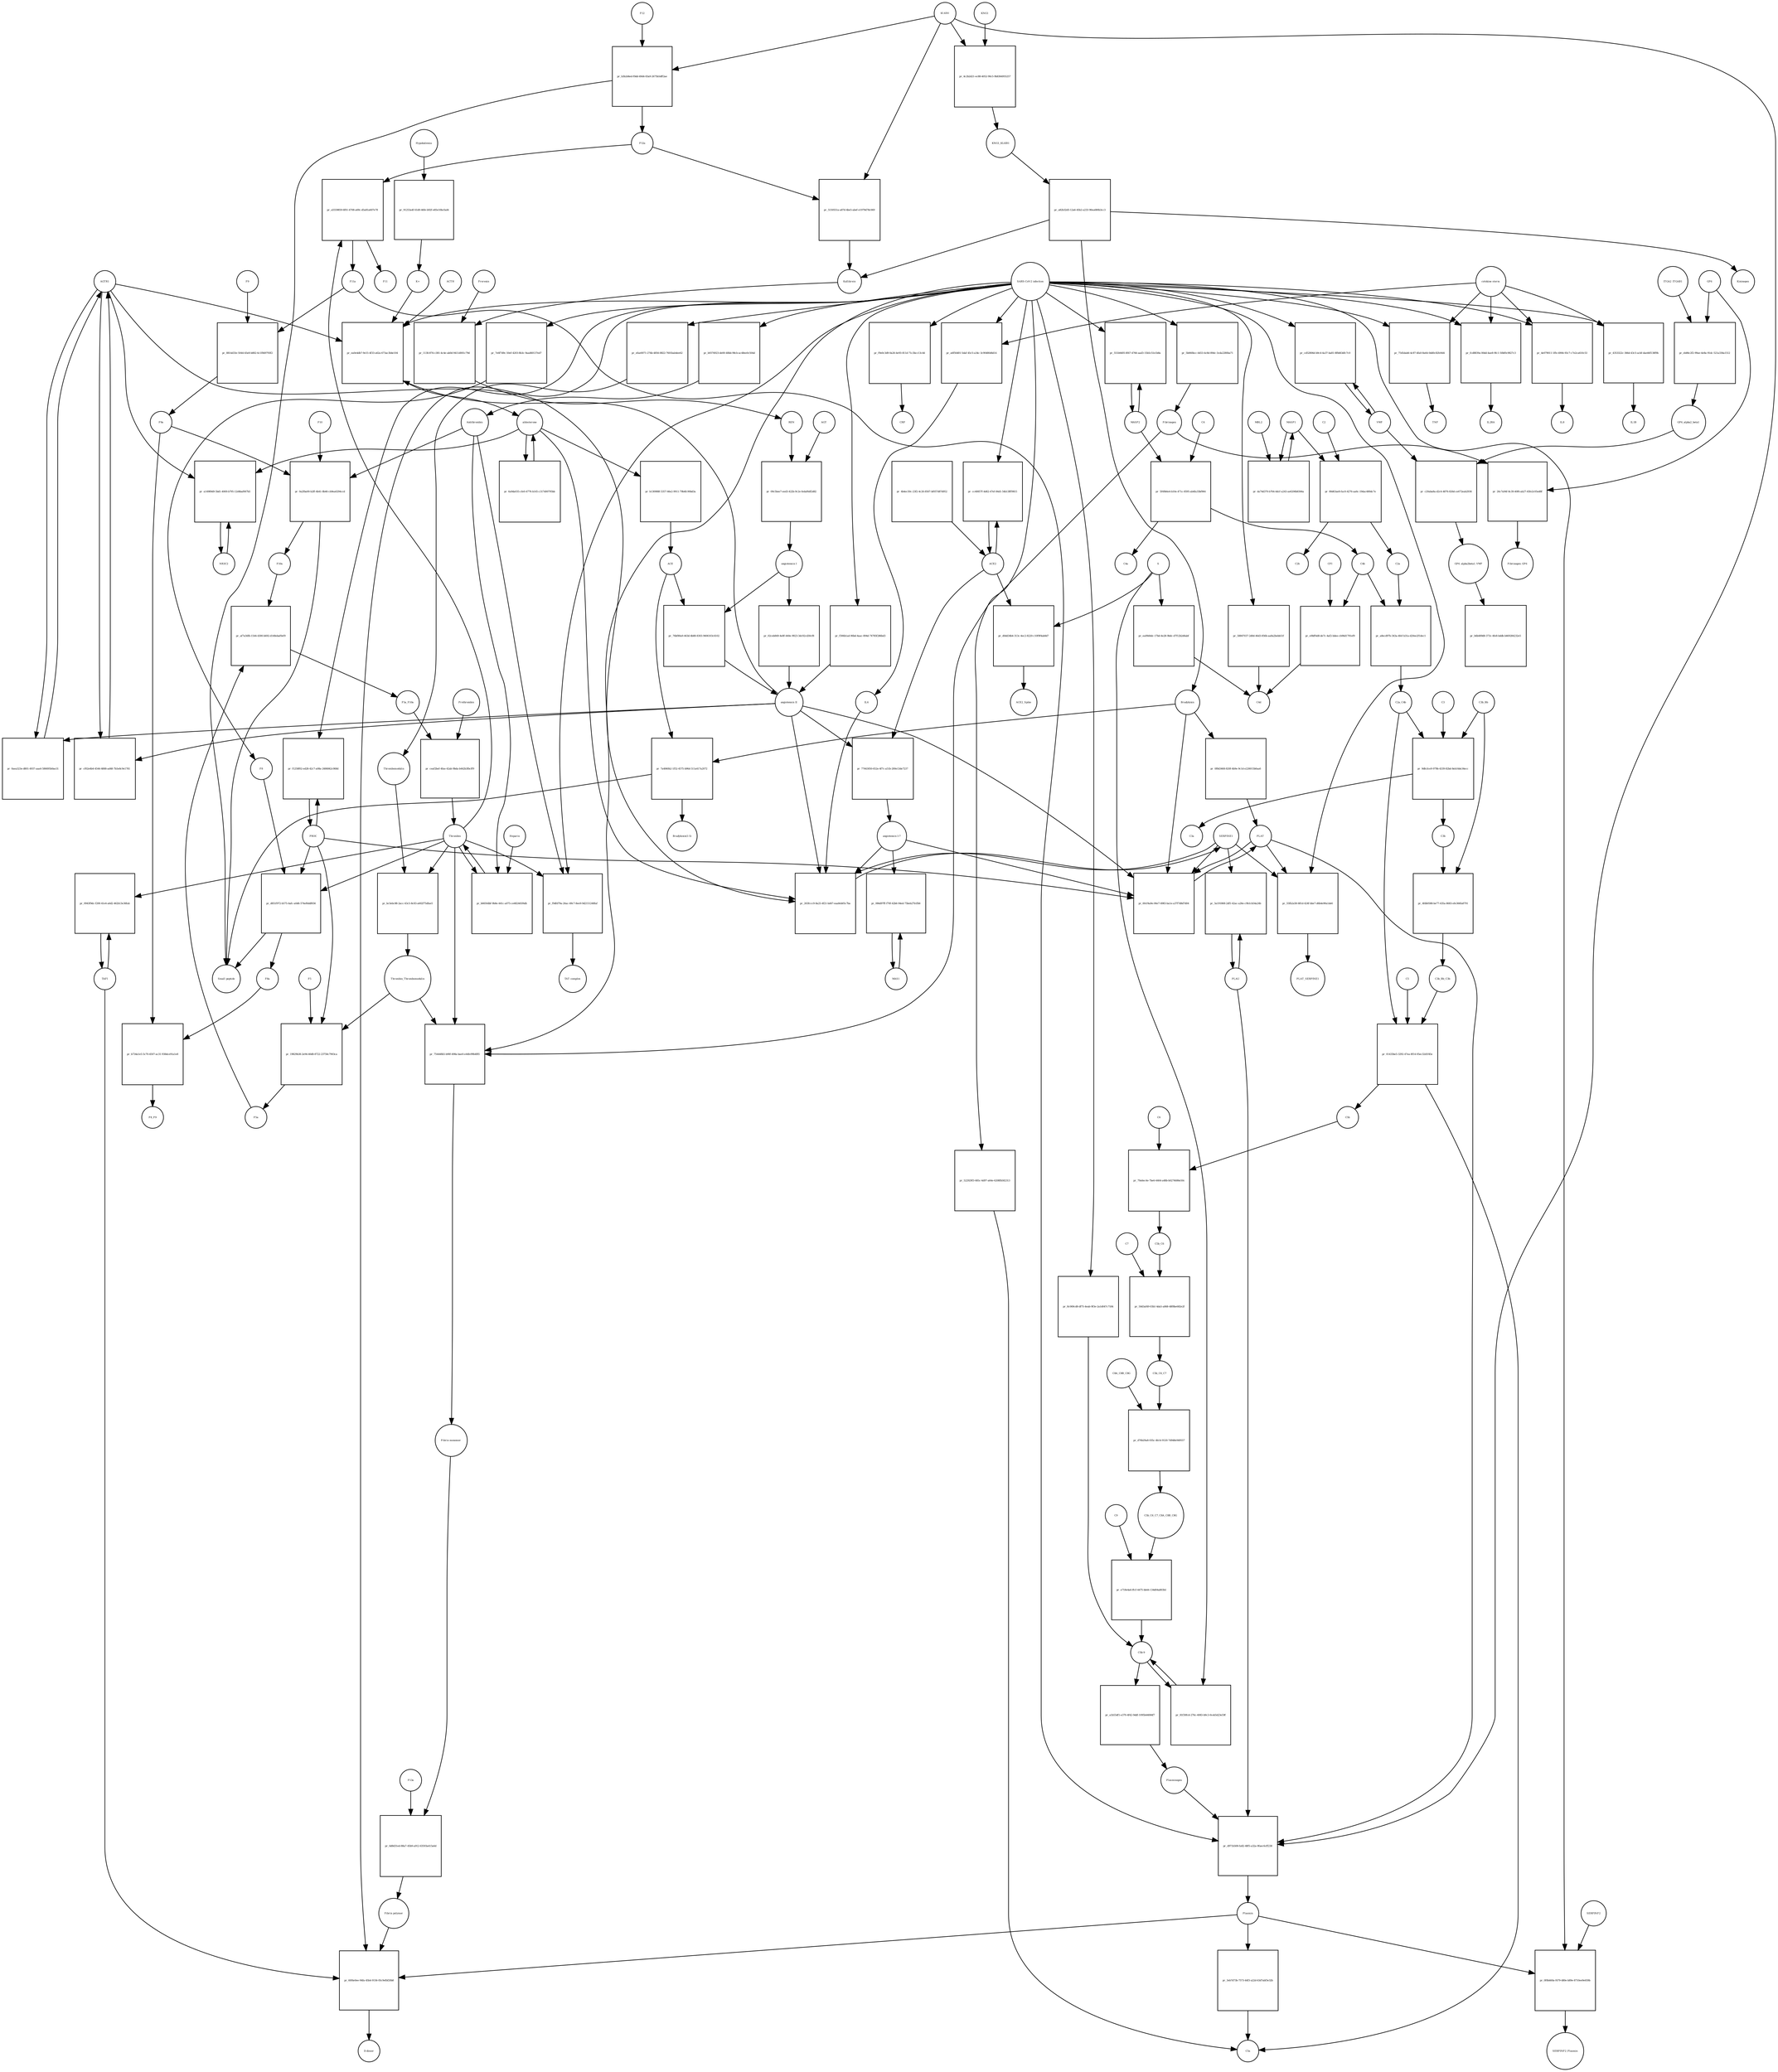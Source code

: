strict digraph  {
F8 [annotation="urn_miriam_hgnc_3546|urn_miriam_taxonomy_9606", bipartite=0, cls=macromolecule, fontsize=4, label=F8, shape=circle];
"pr_d851f972-b575-4afc-a0d6-574ef6ddf656" [annotation="", bipartite=1, cls=process, fontsize=4, label="pr_d851f972-b575-4afc-a0d6-574ef6ddf656", shape=square];
"Small peptide" [annotation=urn_miriam_mesh_D010446, bipartite=0, cls=macromolecule, fontsize=4, label="Small peptide", shape=circle];
F8a [annotation="urn_miriam_hgnc.symbol_F8|urn_miriam_mesh_D015944|urn_miriam_taxonomy_9606", bipartite=0, cls=macromolecule, fontsize=4, label=F8a, shape=circle];
Thrombin [annotation="urn_miriam_hgnc_3535|urn_miriam_taxonomy_9606", bipartite=0, cls=macromolecule, fontsize=4, label=Thrombin, shape=circle];
PROC [annotation="urn_miriam_hgnc_9451|urn_miriam_taxonomy_9606", bipartite=0, cls=macromolecule, fontsize=4, label=PROC, shape=circle];
AGTR1 [annotation=urn_miriam_hgnc_336, bipartite=0, cls=macromolecule, fontsize=4, label=AGTR1, shape=circle];
"pr_0aea323e-d801-4937-aaa4-586695b0ae31" [annotation="", bipartite=1, cls=process, fontsize=4, label="pr_0aea323e-d801-4937-aaa4-586695b0ae31", shape=square];
"angiotensin II" [annotation="urn_miriam_obo.chebi_CHEBI%3A2718|urn_miriam_taxonomy_9606", bipartite=0, cls="simple chemical", fontsize=4, label="angiotensin II", shape=circle];
NR3C2 [annotation="", bipartite=0, cls=macromolecule, fontsize=4, label=NR3C2, shape=circle];
"pr_a14989d9-5bd1-4069-b795-12d4baf067b5" [annotation="", bipartite=1, cls=process, fontsize=4, label="pr_a14989d9-5bd1-4069-b795-12d4baf067b5", shape=square];
aldosterone [annotation="urn_miriam_obo.chebi_CHEBI%3A27584", bipartite=0, cls="simple chemical", fontsize=4, label=aldosterone, shape=circle];
"pr_6a9da035-cfe0-4776-b145-c317d00795bb" [annotation="", bipartite=1, cls=process, fontsize=4, label="pr_6a9da035-cfe0-4776-b145-c317d00795bb", shape=square];
SERPINE1 [annotation="", bipartite=0, cls=macromolecule, fontsize=4, label=SERPINE1, shape=circle];
"pr_263fccc9-8a25-4f21-bd47-eaa8eb05c7ba" [annotation="", bipartite=1, cls=process, fontsize=4, label="pr_263fccc9-8a25-4f21-bd47-eaa8eb05c7ba", shape=square];
"angiotensin I-7" [annotation="urn_miriam_obo.chebi_CHEBI%3A55438|urn_miriam_taxonomy_9606", bipartite=0, cls="simple chemical", fontsize=4, label="angiotensin I-7", shape=circle];
IL6 [annotation="urn_miriam_hgnc_6018|urn_miriam_taxonomy_9606", bipartite=0, cls=macromolecule, fontsize=4, label=IL6, shape=circle];
"pr_ea0e4db7-9e15-4f33-a62a-673ac3b4e104" [annotation="", bipartite=1, cls=process, fontsize=4, label="pr_ea0e4db7-9e15-4f33-a62a-673ac3b4e104", shape=square];
"SARS-CoV-2 infection" [annotation="urn_miriam_taxonomy_2697049|urn_miriam_mesh_D012327", bipartite=0, cls=phenotype, fontsize=4, label="SARS-CoV-2 infection", shape=circle];
"K+" [annotation="urn_miriam_obo.chebi_CHEBI%3A29103", bipartite=0, cls="simple chemical", fontsize=4, label="K+", shape=circle];
ACTH [annotation=urn_miriam_hgnc_9201, bipartite=0, cls="simple chemical", fontsize=4, label=ACTH, shape=circle];
"pr_f306b1ad-96bd-4aac-894d-74785f286bd3" [annotation="", bipartite=1, cls=process, fontsize=4, label="pr_f306b1ad-96bd-4aac-894d-74785f286bd3", shape=square];
Bradykinin [annotation="urn_miriam_obo.chebi_CHEBI%3A3165|urn_miriam_taxonomy_9606", bipartite=0, cls=macromolecule, fontsize=4, label=Bradykinin, shape=circle];
"pr_7a4840b2-1f52-4575-b96d-511a417a2072" [annotation="", bipartite=1, cls=process, fontsize=4, label="pr_7a4840b2-1f52-4575-b96d-511a417a2072", shape=square];
"Bradykinin(1-5)" [annotation="urn_miriam_mesh_C079000|urn_miriam_taxonomy_9606", bipartite=0, cls=macromolecule, fontsize=4, label="Bradykinin(1-5)", shape=circle];
ACE [annotation="urn_miriam_hgnc_2707|urn_miriam_taxonomy_9606", bipartite=0, cls=macromolecule, fontsize=4, label=ACE, shape=circle];
"pr_0f8d3468-820f-4b9e-9c1d-e226015b0aa6" [annotation="", bipartite=1, cls=process, fontsize=4, label="pr_0f8d3468-820f-4b9e-9c1d-e226015b0aa6", shape=square];
PLAT [annotation="urn_miriam_hgnc_9051|urn_miriam_taxonomy_9606", bipartite=0, cls=macromolecule, fontsize=4, label=PLAT, shape=circle];
"pr_cf02e4b4-4544-4888-ad48-7b5e8c9e1781" [annotation="", bipartite=1, cls=process, fontsize=4, label="pr_cf02e4b4-4544-4888-ad48-7b5e8c9e1781", shape=square];
MAS1 [annotation="", bipartite=0, cls=macromolecule, fontsize=4, label=MAS1, shape=circle];
"pr_084d97ff-f70f-42b6-94ed-75beb27b1fb6" [annotation="", bipartite=1, cls=process, fontsize=4, label="pr_084d97ff-f70f-42b6-94ed-75beb27b1fb6", shape=square];
Fibrinogen [annotation="urn_miriam_pubmed_19296670|urn_miriam_obo.go_GO%3A0005577|urn_miriam_hgnc_3661|urn_miriam_hgnc_3662|urn_miriam_hgnc_3694|urn_miriam_taxonomy_9606", bipartite=0, cls=complex, fontsize=4, label=Fibrinogen, shape=circle];
"pr_26c7a94f-8c39-40f6-ab27-45fe2c05ed8f" [annotation="", bipartite=1, cls=process, fontsize=4, label="pr_26c7a94f-8c39-40f6-ab27-45fe2c05ed8f", shape=square];
GP6 [annotation="urn_miriam_hgnc_HGNC%3A14388|urn_miriam_taxonomy_9606", bipartite=0, cls=macromolecule, fontsize=4, label=GP6, shape=circle];
Fibrinogen_GP6 [annotation="urn_miriam_pubmed_19296670|urn_miriam_obo.go_GO%3A0005577|urn_miriam_hgnc_HGNC%3A14388|urn_miriam_taxonomy_9606", bipartite=0, cls=complex, fontsize=4, label=Fibrinogen_GP6, shape=circle];
GP6_alpha2_beta1 [annotation="urn_miriam_pubmed_25051961|urn_miriam_taxonomy_10090|urn_miriam_hgnc_14338|urn_miriam_hgnc_6137|urn_miriam_hgnc_6153", bipartite=0, cls=complex, fontsize=4, label=GP6_alpha2_beta1, shape=circle];
"pr_c20aba8a-d2c4-4876-826d-ce672eab2936" [annotation="", bipartite=1, cls=process, fontsize=4, label="pr_c20aba8a-d2c4-4876-826d-ce672eab2936", shape=square];
VWF [annotation="urn_miriam_hgnc_12726|urn_miriam_taxonomy_9606", bipartite=0, cls=macromolecule, fontsize=4, label=VWF, shape=circle];
GP6_alpha2beta1_VWF [annotation="urn_miriam_pubmed_25051961|urn_miriam_taxonomy_10090|urn_miriam_hgnc_14338|urn_miriam_hgnc_6137|urn_miriam_hgnc_6153|urn_miriam_hgnc_12726", bipartite=0, cls=complex, fontsize=4, label=GP6_alpha2beta1_VWF, shape=circle];
"pr_eb86c2f2-99ae-4e8a-91dc-521a336a1512" [annotation="", bipartite=1, cls=process, fontsize=4, label="pr_eb86c2f2-99ae-4e8a-91dc-521a336a1512", shape=square];
ITGA2_ITGAB1 [annotation="urn_miriam_intact_EBI-16428357|urn_miriam_hgnc_6137|urn_miriam_hgnc_6153|urn_miriam_taxonomy_9606", bipartite=0, cls=complex, fontsize=4, label=ITGA2_ITGAB1, shape=circle];
"pr_b6b489d8-373c-4fe8-bddb-b469284232e5" [annotation="", bipartite=1, cls="omitted process", fontsize=4, label="pr_b6b489d8-373c-4fe8-bddb-b469284232e5", shape=square];
"Fibrin polymer" [annotation="urn_miriam_mesh_C465961|urn_miriam_taxonomy_9606", bipartite=0, cls=macromolecule, fontsize=4, label="Fibrin polymer", shape=circle];
"pr_60f4e0ee-94fa-45b4-9156-05c9efbf20b8" [annotation="", bipartite=1, cls=process, fontsize=4, label="pr_60f4e0ee-94fa-45b4-9156-05c9efbf20b8", shape=square];
"D-dimer" [annotation="urn_miriam_pubmed_19008457|urn_miriam_mesh_C036309|urn_miriam_taxonomy_9606", bipartite=0, cls=macromolecule, fontsize=4, label="D-dimer", shape=circle];
Plasmin [annotation="urn_miriam_hgnc.symbol_PLG|urn_miriam_mesh_D005341|urn_miriam_brenda_3.4.21.7|urn_miriam_taxonomy_9606", bipartite=0, cls=macromolecule, fontsize=4, label=Plasmin, shape=circle];
TAFI [annotation="urn_miriam_hgnc_1546|urn_miriam_taxonomy_9606", bipartite=0, cls=macromolecule, fontsize=4, label=TAFI, shape=circle];
"Fibrin monomer" [annotation="urn_miriam_mesh_C011468|urn_miriam_taxonomy_9606", bipartite=0, cls=macromolecule, fontsize=4, label="Fibrin monomer", shape=circle];
"pr_6d8d31ed-88a7-45b9-a912-63593a415a6d" [annotation="", bipartite=1, cls=process, fontsize=4, label="pr_6d8d31ed-88a7-45b9-a912-63593a415a6d", shape=square];
F13a [annotation="urn_miriam_hgnc.symbol_F13|urn_miriam_mesh_D026122|urn_miriam_brenda_2.3.2.13|urn_miriam_taxonomy_9606", bipartite=0, cls=macromolecule, fontsize=4, label=F13a, shape=circle];
"pr_7545dab6-4c87-4fa0-8a64-0dd0c82fe9d4" [annotation="", bipartite=1, cls=process, fontsize=4, label="pr_7545dab6-4c87-4fa0-8a64-0dd0c82fe9d4", shape=square];
TNF [annotation="urn_miriam_hgnc_11892|urn_miriam_taxonomy_9606", bipartite=0, cls=macromolecule, fontsize=4, label=TNF, shape=circle];
"cytokine storm" [annotation="urn_miriam_pubmed_2504360|urn_miriam_taxonomy_9606", bipartite=0, cls=phenotype, fontsize=4, label="cytokine storm", shape=circle];
"pr_3eb7d73b-7573-44f3-a22d-63d7abf3e32b" [annotation="", bipartite=1, cls=process, fontsize=4, label="pr_3eb7d73b-7573-44f3-a22d-63d7abf3e32b", shape=square];
C5a [annotation="urn_miriam_hgnc.symbol_C5|urn_miriam_mesh_D015936|urn_miriam_taxonomy_9606", bipartite=0, cls=macromolecule, fontsize=4, label=C5a, shape=circle];
"pr_a1b55df1-e370-4f42-9ddf-1095b44084f7" [annotation="", bipartite=1, cls=process, fontsize=4, label="pr_a1b55df1-e370-4f42-9ddf-1095b44084f7", shape=square];
Plasminogen [annotation="urn_miriam_hgnc_9071|urn_miriam_taxonomy_9606", bipartite=0, cls=macromolecule, fontsize=4, label=Plasminogen, shape=circle];
"C5b-9" [annotation="urn_miriam_obo.go_GO%3A0005579|urn_miriam_mesh_D015938|urn_miriam_mesh_D050776|urn_miriam_hgnc_1339|urn_miriam_hgnc_1346|urn_miriam_hgnc_1352|urn_miriam_hgnc_1353|urn_miriam_hgnc_1354|urn_miriam_hgnc_1358|urn_miriam_taxonomy_9606", bipartite=0, cls=complex, fontsize=4, label="C5b-9", shape=circle];
C2 [annotation="urn_miriam_hgnc_1248|urn_miriam_taxonomy_9606", bipartite=0, cls=macromolecule, fontsize=4, label=C2, shape=circle];
"pr_80d63ae8-fac0-4276-aa6c-19dac480dc7e" [annotation="", bipartite=1, cls=process, fontsize=4, label="pr_80d63ae8-fac0-4276-aa6c-19dac480dc7e", shape=square];
C2a [annotation="urn_miriam_hgnc.symbol_C2|urn_miriam_mesh_D050678|urn_miriam_taxonomy_9606", bipartite=0, cls=macromolecule, fontsize=4, label=C2a, shape=circle];
C2b [annotation="urn_miriam_hgnc.symbol_C2|urn_miriam_mesh_D050679|urn_miriam_taxonomy_9606", bipartite=0, cls=macromolecule, fontsize=4, label=C2b, shape=circle];
MASP1 [annotation="urn_miriam_hgnc_6901|urn_miriam_taxonomy_9606", bipartite=0, cls=macromolecule, fontsize=4, label=MASP1, shape=circle];
"pr_fcd8839a-00dd-4ae8-9fc1-50bf0c9827c3" [annotation="", bipartite=1, cls=process, fontsize=4, label="pr_fcd8839a-00dd-4ae8-9fc1-50bf0c9827c3", shape=square];
IL2RA [annotation="urn_miriam_hgnc_6008|urn_miriam_taxonomy_9606", bipartite=0, cls=macromolecule, fontsize=4, label=IL2RA, shape=circle];
"pr_4e079011-1ffe-4904-93c7-c7e2ca610c53" [annotation="", bipartite=1, cls=process, fontsize=4, label="pr_4e079011-1ffe-4904-93c7-c7e2ca610c53", shape=square];
IL8 [annotation="urn_miriam_hgnc_6025|urn_miriam_taxonomy_9606", bipartite=0, cls=macromolecule, fontsize=4, label=IL8, shape=circle];
"pr_522929f3-685c-4d97-a64e-6208fb582313" [annotation="", bipartite=1, cls=process, fontsize=4, label="pr_522929f3-685c-4d97-a64e-6208fb582313", shape=square];
"pr_a6f50d01-5daf-45c5-a34c-3c90480d6d14" [annotation="", bipartite=1, cls=process, fontsize=4, label="pr_a6f50d01-5daf-45c5-a34c-3c90480d6d14", shape=square];
"pr_4353322c-366d-43c5-acbf-dae46f138f9b" [annotation="", bipartite=1, cls=process, fontsize=4, label="pr_4353322c-366d-43c5-acbf-dae46f138f9b", shape=square];
IL1B [annotation="urn_miriam_hgnc_5992|urn_miriam_taxonomy_9606", bipartite=0, cls=macromolecule, fontsize=4, label=IL1B, shape=circle];
Prorenin [annotation="urn_miriam_hgnc_9958|urn_miriam_taxonomy_9606", bipartite=0, cls=macromolecule, fontsize=4, label=Prorenin, shape=circle];
"pr_113fc874-c381-4c4e-ab0d-9411d001c79d" [annotation="", bipartite=1, cls=process, fontsize=4, label="pr_113fc874-c381-4c4e-ab0d-9411d001c79d", shape=square];
REN [annotation="urn_miriam_hgnc.symbol_REN|urn_miriam_taxonomy_9606", bipartite=0, cls=macromolecule, fontsize=4, label=REN, shape=circle];
Kallikrein [annotation="urn_miriam_hgnc.symbol_KLKB1|urn_miriam_mesh_D020842|urn_miriam_brenda_3.4.21.34|urn_miriam_taxonomy_9606", bipartite=0, cls=macromolecule, fontsize=4, label=Kallikrein, shape=circle];
KLKB1 [annotation="urn_miriam_hgnc_6371|urn_miriam_taxonomy_9606", bipartite=0, cls=macromolecule, fontsize=4, label=KLKB1, shape=circle];
"pr_5150551a-a87d-4be5-abef-e1979d78c069" [annotation="", bipartite=1, cls=process, fontsize=4, label="pr_5150551a-a87d-4be5-abef-e1979d78c069", shape=square];
F12a [annotation="urn_miriam_hgnc.symbol_F12|urn_miriam_mesh_D015956|urn_miriam_brenda_3.4.21.38|urn_miriam_taxonomy_9606", bipartite=0, cls=macromolecule, fontsize=4, label=F12a, shape=circle];
"pr_efae0071-274b-4856-8822-7601bab4ee62" [annotation="", bipartite=1, cls=process, fontsize=4, label="pr_efae0071-274b-4856-8822-7601bab4ee62", shape=square];
Thrombomodulin [annotation="urn_miriam_hgnc_11784|urn_miriam_taxonomy_9606", bipartite=0, cls=macromolecule, fontsize=4, label=Thrombomodulin, shape=circle];
"pr_0f0b460a-f479-480e-b89e-8710ee9e659b" [annotation="", bipartite=1, cls=process, fontsize=4, label="pr_0f0b460a-f479-480e-b89e-8710ee9e659b", shape=square];
SERPINF2 [annotation="urn_miriam_hgnc_9075|urn_miriam_taxonomy_9606", bipartite=0, cls=macromolecule, fontsize=4, label=SERPINF2, shape=circle];
SERPINF2_Plasmin [annotation="urn_miriam_pubmed_2437112|urn_miriam_biogrid_314240|urn_miriam_hgnc_9075|urn_miriam_mesh_D005341|urn_miriam_taxonomy_9606", bipartite=0, cls=complex, fontsize=4, label=SERPINF2_Plasmin, shape=circle];
"pr_58847037-2d0d-46d3-856b-aa8a2bebb51f" [annotation="", bipartite=1, cls=process, fontsize=4, label="pr_58847037-2d0d-46d3-856b-aa8a2bebb51f", shape=square];
C4d [annotation="urn_miriam_hgnc.symbol_C4b|urn_miriam_mesh_C032261|urn_miriam_taxonomy_9606", bipartite=0, cls=macromolecule, fontsize=4, label=C4d, shape=circle];
"pr_8c069cd8-df75-4eab-9f3e-2a1d047c7184" [annotation="", bipartite=1, cls=process, fontsize=4, label="pr_8c069cd8-df75-4eab-9f3e-2a1d047c7184", shape=square];
"pr_f1258f02-ed28-42c7-a08a-2486842c068d" [annotation="", bipartite=1, cls=process, fontsize=4, label="pr_f1258f02-ed28-42c7-a08a-2486842c068d", shape=square];
"pr_cd52806d-b9c4-4a37-ba81-8f8d63dfc7c0" [annotation="", bipartite=1, cls=process, fontsize=4, label="pr_cd52806d-b9c4-4a37-ba81-8f8d63dfc7c0", shape=square];
"pr_f9e0c3d9-0a26-4e93-811d-71c3bcc13c44" [annotation="", bipartite=1, cls=process, fontsize=4, label="pr_f9e0c3d9-0a26-4e93-811d-71c3bcc13c44", shape=square];
CRP [annotation="urn_miriam_hgnc_2367|urn_miriam_taxonomy_9606", bipartite=0, cls=macromolecule, fontsize=4, label=CRP, shape=circle];
"pr_81f30fcd-276c-4083-b9c3-0ceb5d23e59f" [annotation="", bipartite=1, cls=process, fontsize=4, label="pr_81f30fcd-276c-4083-b9c3-0ceb5d23e59f", shape=square];
S [annotation="urn_miriam_uniprot_P0DTC2|urn_miriam_uniprot_P59594|urn_miriam_taxonomy_2697049", bipartite=0, cls=macromolecule, fontsize=4, label=S, shape=circle];
"pr_ea09d4dc-17bd-4e28-9bdc-d7f12b2d6abf" [annotation="", bipartite=1, cls=process, fontsize=4, label="pr_ea09d4dc-17bd-4e28-9bdc-d7f12b2d6abf", shape=square];
"pr_77443050-652e-4f7c-a51b-200e13de7237" [annotation="", bipartite=1, cls=process, fontsize=4, label="pr_77443050-652e-4f7c-a51b-200e13de7237", shape=square];
ACE2 [annotation="urn_miriam_hgnc_13557|urn_miriam_taxonomy_9606", bipartite=0, cls=macromolecule, fontsize=4, label=ACE2, shape=circle];
"pr_4b4ec50c-23f2-4c26-8567-bf057d87d952" [annotation="", bipartite=1, cls=process, fontsize=4, label="pr_4b4ec50c-23f2-4c26-8567-bf057d87d952", shape=square];
"pr_d0dd34b4-313c-4ec2-8220-c10f9f4ab8d7" [annotation="", bipartite=1, cls=process, fontsize=4, label="pr_d0dd34b4-313c-4ec2-8220-c10f9f4ab8d7", shape=square];
ACE2_Spike [annotation="urn_miriam_pdb_6CS2|urn_miriam_hgnc_13557|urn_miriam_uniprot_P0DTC2|urn_miriam_taxonomy_9606|urn_miriam_taxonomy_2697049", bipartite=0, cls=complex, fontsize=4, label=ACE2_Spike, shape=circle];
"pr_cc40857f-4d62-47ef-84d1-54b13fff9815" [annotation="", bipartite=1, cls=process, fontsize=4, label="pr_cc40857f-4d62-47ef-84d1-54b13fff9815", shape=square];
"pr_b9374923-de00-48bb-98cb-ac48ee0c504d" [annotation="", bipartite=1, cls=process, fontsize=4, label="pr_b9374923-de00-48bb-98cb-ac48ee0c504d", shape=square];
Antithrombin [annotation="urn_miriam_hgnc_775|urn_miriam_taxonomy_9606", bipartite=0, cls=macromolecule, fontsize=4, label=Antithrombin, shape=circle];
"pr_7e6f7d9c-50ef-4203-8b3c-9aad60137ed7" [annotation="", bipartite=1, cls=process, fontsize=4, label="pr_7e6f7d9c-50ef-4203-8b3c-9aad60137ed7", shape=square];
C4b [annotation="urn_miriam_hgnc_1324|urn_miriam_taxonomy_9606", bipartite=0, cls=macromolecule, fontsize=4, label=C4b, shape=circle];
"pr_e9bff4d8-de7c-4af2-bdee-cb96d1791ef9" [annotation="", bipartite=1, cls=process, fontsize=4, label="pr_e9bff4d8-de7c-4af2-bdee-cb96d1791ef9", shape=square];
CFI [annotation="urn_miriam_hgnc_2771|urn_miriam_taxonomy_9606", bipartite=0, cls=macromolecule, fontsize=4, label=CFI, shape=circle];
C3b [annotation="urn_miriam_hgnc.symbol_C3|urn_miriam_mesh_D003179|urn_miriam_taxonomy_9606", bipartite=0, cls=macromolecule, fontsize=4, label=C3b, shape=circle];
"pr_4fdb0588-be77-435a-8683-efe366fa8791" [annotation="", bipartite=1, cls=process, fontsize=4, label="pr_4fdb0588-be77-435a-8683-efe366fa8791", shape=square];
C3b_Bb [annotation="urn_miriam_pubmed_12440962|urn_miriam_brenda_3.4.21.47|urn_miriam_mesh_D051561|urn_miriam_mesh_D003179|urn_miriam_hgnc_1037|urn_miriam_taxonomy_9606", bipartite=0, cls=complex, fontsize=4, label=C3b_Bb, shape=circle];
C3b_Bb_C3b [annotation="urn_miriam_pubmed_12440962|urn_miriam_brenda_34.4.21.47|urn_miriam_mesh_D051566|urn_miriam_mesh_D003179|urn_miriam_hgnc_1037|urn_miriam_taxonomy_9606", bipartite=0, cls=complex, fontsize=4, label=C3b_Bb_C3b, shape=circle];
"pr_a8ecd97b-343a-4fef-b31a-d20ee2f1dec1" [annotation="", bipartite=1, cls=process, fontsize=4, label="pr_a8ecd97b-343a-4fef-b31a-d20ee2f1dec1", shape=square];
C2a_C4b [annotation="urn_miriam_mesh_D051574|urn_miriam_brenda_3.4.21.43|urn_miriam_mesh_D050678|urn_miriam_hgnc_1324|urn_miriam_taxonomy_9606", bipartite=0, cls=complex, fontsize=4, label=C2a_C4b, shape=circle];
C4 [annotation="urn_miriam_mesh_D00318|urn_miriam_taxonomy_9606", bipartite=0, cls=macromolecule, fontsize=4, label=C4, shape=circle];
"pr_5f49b6e4-b10e-471c-8595-ab4fa33bf964" [annotation="", bipartite=1, cls=process, fontsize=4, label="pr_5f49b6e4-b10e-471c-8595-ab4fa33bf964", shape=square];
C4a [annotation="urn_miriam_hgnc_1323|urn_miriam_taxonomy_9606", bipartite=0, cls=macromolecule, fontsize=4, label=C4a, shape=circle];
MASP2 [annotation="urn_miriam_hgnc_6902|urn_miriam_taxonomy_9606", bipartite=0, cls=macromolecule, fontsize=4, label=MASP2, shape=circle];
"pr_da74d370-b764-4dcf-a243-ae6206b8364a" [annotation="", bipartite=1, cls=process, fontsize=4, label="pr_da74d370-b764-4dcf-a243-ae6206b8364a", shape=square];
MBL2 [annotation="urn_miriam_hgnc_6902|urn_miriam_taxonomy_9606", bipartite=0, cls=macromolecule, fontsize=4, label=MBL2, shape=circle];
"pr_551b9d05-8f47-4766-aad3-15b5c51e1b8a" [annotation="", bipartite=1, cls=process, fontsize=4, label="pr_551b9d05-8f47-4766-aad3-15b5c51e1b8a", shape=square];
PLAU [annotation="urn_miriam_hgnc_9052|urn_miriam_taxonomy_9606", bipartite=0, cls=macromolecule, fontsize=4, label=PLAU, shape=circle];
"pr_5a191868-2df1-42ac-a26e-c9b1cb54a24b" [annotation="", bipartite=1, cls=process, fontsize=4, label="pr_5a191868-2df1-42ac-a26e-c9b1cb54a24b", shape=square];
C5b_C6_C7_C8A_C8B_C8G [annotation="urn_miriam_pubmed_28630159|urn_miriam_mesh_C042295|urn_miriam_mesh_D050776|urn_miriam_hgnc_1339|urn_miriam_hgnc_1352|urn_miriam_hgnc_1353|urn_miriam_hgnc_1354|urn_miriam_taxonomy_9606", bipartite=0, cls=complex, fontsize=4, label=C5b_C6_C7_C8A_C8B_C8G, shape=circle];
"pr_e718e4a6-ffcf-4475-bb44-134d04a803b1" [annotation="", bipartite=1, cls=process, fontsize=4, label="pr_e718e4a6-ffcf-4475-bb44-134d04a803b1", shape=square];
C9 [annotation="urn_miriam_hgnc_1358|urn_miriam_taxonomy_9606", bipartite=0, cls=macromolecule, fontsize=4, label=C9, shape=circle];
C5b_C6_C7 [annotation="urn_miriam_pubmed_28630159|urn_miriam_mesh_C037453|urn_miriam_mesh_D050776|urn_miriam_hgnc_1339|urn_miriam_hgnc_1346|urn_miriam_taxonomy_9606", bipartite=0, cls=complex, fontsize=4, label=C5b_C6_C7, shape=circle];
"pr_d76b29a8-035c-4b14-9120-7d948e949557" [annotation="", bipartite=1, cls=process, fontsize=4, label="pr_d76b29a8-035c-4b14-9120-7d948e949557", shape=square];
C8A_C8B_C8G [annotation="urn_miriam_mesh_D003185|urn_miriam_hgnc_1353|urn_miriam_hgnc_1352|urn_miriam_hgnc_1354|urn_miriam_taxonomy_9606", bipartite=0, cls=complex, fontsize=4, label=C8A_C8B_C8G, shape=circle];
C5b_C6 [annotation="urn_miriam_mesh_C050974|urn_miriam_mesh_D050776|urn_miriam_hgnc_1339|urn_miriam_taxonomy_9606", bipartite=0, cls=complex, fontsize=4, label=C5b_C6, shape=circle];
"pr_50d3af49-03b1-4da5-a868-48f8be682e2f" [annotation="", bipartite=1, cls=process, fontsize=4, label="pr_50d3af49-03b1-4da5-a868-48f8be682e2f", shape=square];
C7 [annotation="urn_miriam_hgnc_HGNC%3A1346|urn_miriam_taxonomy_9606", bipartite=0, cls=macromolecule, fontsize=4, label=C7, shape=circle];
C5b [annotation="urn_miriam_hgnc.symbol_C5|urn_miriam_mesh_D050776|urn_miriam_taxonomy_9606", bipartite=0, cls=macromolecule, fontsize=4, label=C5b, shape=circle];
"pr_79a6ec4e-7be6-4464-a48b-b0274686e50c" [annotation="", bipartite=1, cls=process, fontsize=4, label="pr_79a6ec4e-7be6-4464-a48b-b0274686e50c", shape=square];
C6 [annotation="urn_miriam_hgnc_1339|urn_miriam_taxonomy_9606", bipartite=0, cls=macromolecule, fontsize=4, label=C6, shape=circle];
C5 [annotation="urn_miriam_hgnc_1331|urn_miriam_taxonomy_9606", bipartite=0, cls=macromolecule, fontsize=4, label=C5, shape=circle];
"pr_01433be5-3292-47ea-8f14-05ec32d1f45e" [annotation="", bipartite=1, cls=process, fontsize=4, label="pr_01433be5-3292-47ea-8f14-05ec32d1f45e", shape=square];
C3 [annotation="urn_miriam_hgnc_1318|urn_miriam_taxonomy_9606", bipartite=0, cls=macromolecule, fontsize=4, label=C3, shape=circle];
"pr_9dfe3ce9-979b-4339-82bd-8eb16de34ecc" [annotation="", bipartite=1, cls=process, fontsize=4, label="pr_9dfe3ce9-979b-4339-82bd-8eb16de34ecc", shape=square];
C3a [annotation="urn_miriam_hgnc.symbol_C3|urn_miriam_mesh_D015926|urn_miriam_taxonomy_9606", bipartite=0, cls=macromolecule, fontsize=4, label=C3a, shape=circle];
"pr_bc5ebc88-2acc-43c5-8c83-a602f75dfae5" [annotation="", bipartite=1, cls=process, fontsize=4, label="pr_bc5ebc88-2acc-43c5-8c83-a602f75dfae5", shape=square];
Thrombin_Thrombomodulin [annotation="urn_miriam_pubmed_6282863|urn_miriam_taxonomy_9986|urn_miriam_biogrid_283352|urn_miriam_mesh_D013917|urn_miriam_hgnc_11784", bipartite=0, cls=complex, fontsize=4, label=Thrombin_Thrombomodulin, shape=circle];
"pr_754448b5-b90f-498a-bae0-e44fe99b4f85" [annotation="", bipartite=1, cls=process, fontsize=4, label="pr_754448b5-b90f-498a-bae0-e44fe99b4f85", shape=square];
KNG1_KLKB1 [annotation="urn_miriam_pubmed_17598838|urn_miriam_intact_EBI-10087151|urn_miriam_hgnc_6371|urn_miriam_hgnc_6383|urn_miriam_taxonomy_9606", bipartite=0, cls=complex, fontsize=4, label=KNG1_KLKB1, shape=circle];
"pr_a82b32d5-12a6-45b2-a233-90ea680b3cc3" [annotation="", bipartite=1, cls=process, fontsize=4, label="pr_a82b32d5-12a6-45b2-a233-90ea680b3cc3", shape=square];
Kininogen [annotation="urn_miriam_hgnc.symbol_KNG1|urn_miriam_mesh_D019679|urn_miriam_taxonomy_9606", bipartite=0, cls=macromolecule, fontsize=4, label=Kininogen, shape=circle];
"pr_5b060bcc-4453-4c8d-89dc-3cda2280ba71" [annotation="", bipartite=1, cls=process, fontsize=4, label="pr_5b060bcc-4453-4c8d-89dc-3cda2280ba71", shape=square];
"angiotensin I" [annotation="urn_miriam_obo.chebi_CHEBI%3A2718|urn_miriam_taxonomy_9606", bipartite=0, cls="simple chemical", fontsize=4, label="angiotensin I", shape=circle];
"pr_02ceb849-4e8f-440e-9923-3dc92cd30cf8" [annotation="", bipartite=1, cls=process, fontsize=4, label="pr_02ceb849-4e8f-440e-9923-3dc92cd30cf8", shape=square];
"pr_55fb2a58-681d-424f-bbe7-d6b4e90a1de6" [annotation="", bipartite=1, cls=process, fontsize=4, label="pr_55fb2a58-681d-424f-bbe7-d6b4e90a1de6", shape=square];
PLAT_SERPINE1 [annotation="urn_miriam_pubmed_22449964|urn_miriam_intact_EBI-7800882|urn_miriam_hgnc_9051|urn_miriam_hgnc_8593|urn_miriam_taxonomy_9606", bipartite=0, cls=complex, fontsize=4, label=PLAT_SERPINE1, shape=circle];
"pr_0943f9dc-f200-41e4-a6d2-462b13e36fab" [annotation="", bipartite=1, cls=process, fontsize=4, label="pr_0943f9dc-f200-41e4-a6d2-462b13e36fab", shape=square];
"pr_60cf4a9e-06e7-4983-ba1e-a37f7d8d7d04" [annotation="", bipartite=1, cls=process, fontsize=4, label="pr_60cf4a9e-06e7-4983-ba1e-a37f7d8d7d04", shape=square];
"pr_f9dfd79a-26ac-49c7-8ee9-9d2151248faf" [annotation="", bipartite=1, cls=process, fontsize=4, label="pr_f9dfd79a-26ac-49c7-8ee9-9d2151248faf", shape=square];
"TAT complex" [annotation="urn_miriam_pubmed_22930518|urn_miriam_mesh_C046193|urn_miriam_mesh_D013917|urn_miriam_hgnc_775|urn_miriam_taxonomy_9606", bipartite=0, cls=complex, fontsize=4, label="TAT complex", shape=circle];
"pr_d971b508-fa82-48f5-a32a-9faec6cff238" [annotation="", bipartite=1, cls=process, fontsize=4, label="pr_d971b508-fa82-48f5-a32a-9faec6cff238", shape=square];
F11a [annotation="urn_miriam_hgnc.symbol_F11|urn_miriam_mesh_D015945|urn_miriam_brenda_3.4.21.27|urn_miriam_taxonomy_9606", bipartite=0, cls=macromolecule, fontsize=4, label=F11a, shape=circle];
"pr_b6650dbf-9b8e-441c-a075-ce482445f4db" [annotation="", bipartite=1, cls=process, fontsize=4, label="pr_b6650dbf-9b8e-441c-a075-ce482445f4db", shape=square];
Heparin [annotation="urn_miriam_pubmed_708377|urn_miriam_obo.chebi_CHEBI%3A28304|urn_miriam_taxonomy_9606", bipartite=0, cls="simple chemical", fontsize=4, label=Heparin, shape=circle];
Prothrombin [annotation="urn_miriam_hgnc_3535|urn_miriam_taxonomy_9606", bipartite=0, cls=macromolecule, fontsize=4, label=Prothrombin, shape=circle];
"pr_ceaf2bef-4fae-42ab-9bda-b442b3fbcff9" [annotation="", bipartite=1, cls=process, fontsize=4, label="pr_ceaf2bef-4fae-42ab-9bda-b442b3fbcff9", shape=square];
F5a_F10a [annotation="urn_miriam_pubmed_2303476|urn_miriam_mesh_C022475|urn_miriam_mesh_D15943|urn_miriam_mesh_D015951|urn_miriam_taxonomy_9606", bipartite=0, cls=complex, fontsize=4, label=F5a_F10a, shape=circle];
F10a [annotation="urn_miriam_hgnc.symbol_F10|urn_miriam_mesh_D015951|urn_miriam_brenda_3.4.21.6|urn_miriam_taxonomy_9606", bipartite=0, cls=macromolecule, fontsize=4, label=F10a, shape=circle];
"pr_af7a56fb-1544-4300-b692-d148ebaf0ef9" [annotation="", bipartite=1, cls=process, fontsize=4, label="pr_af7a56fb-1544-4300-b692-d148ebaf0ef9", shape=square];
F5a [annotation="urn_miriam_hgnc.symbol_F5|urn_miriam_mesh_D015943|urn_miriam_taxonomy_9606", bipartite=0, cls=macromolecule, fontsize=4, label=F5a, shape=circle];
F5 [annotation="urn_miriam_hgnc_3541|urn_miriam_taxonomy_9606", bipartite=0, cls=macromolecule, fontsize=4, label=F5, shape=circle];
"pr_19829b38-2e94-40d8-8722-23758c7903ca" [annotation="", bipartite=1, cls=process, fontsize=4, label="pr_19829b38-2e94-40d8-8722-23758c7903ca", shape=square];
F9a [annotation="urn_miriam_hgnc.symbol_F9|urn_miriam_mesh_D015949|urn_miriam_taxonomy_9606", bipartite=0, cls=macromolecule, fontsize=4, label=F9a, shape=circle];
"pr_b734a1e5-5c70-4507-ac31-938dce91a1e8" [annotation="", bipartite=1, cls=process, fontsize=4, label="pr_b734a1e5-5c70-4507-ac31-938dce91a1e8", shape=square];
F8_F9 [annotation="urn_miriam_pubmed_22471307|urn_miriam_hgnc_3546|urn_miriam_hgnc_35531|urn_miriam_intact_EBI-11621595|urn_miriam_taxonomy_9606", bipartite=0, cls=complex, fontsize=4, label=F8_F9, shape=circle];
F9 [annotation="urn_miriam_hgnc_35531|urn_miriam_taxonomy_9606", bipartite=0, cls=macromolecule, fontsize=4, label=F9, shape=circle];
"pr_8814d33e-5044-45e8-b882-6c1f849793f2" [annotation="", bipartite=1, cls=process, fontsize=4, label="pr_8814d33e-5044-45e8-b882-6c1f849793f2", shape=square];
"pr_4c2b2d21-ec88-4052-90c5-9b8364955257" [annotation="", bipartite=1, cls=process, fontsize=4, label="pr_4c2b2d21-ec88-4052-90c5-9b8364955257", shape=square];
KNG1 [annotation="urn_miriam_hgnc.symbol_6383|urn_miriam_taxonomy_9606", bipartite=0, cls=macromolecule, fontsize=4, label=KNG1, shape=circle];
"pr_a5559859-6f01-4708-a69c-d5a81a607e78" [annotation="", bipartite=1, cls=process, fontsize=4, label="pr_a5559859-6f01-4708-a69c-d5a81a607e78", shape=square];
F11 [annotation="urn_miriam_hgnc_3529|urn_miriam_taxonomy_9606", bipartite=0, cls=macromolecule, fontsize=4, label=F11, shape=circle];
F12 [annotation="urn_miriam_hgnc_3530|urn_miriam_taxonomy_9606", bipartite=0, cls=macromolecule, fontsize=4, label=F12, shape=circle];
"pr_b3b2d4ed-f0dd-49d4-83a9-2675b5dff2ae" [annotation="", bipartite=1, cls=process, fontsize=4, label="pr_b3b2d4ed-f0dd-49d4-83a9-2675b5dff2ae", shape=square];
"pr_76bf80a9-463d-4b88-8303-9406103c6102" [annotation="", bipartite=1, cls=process, fontsize=4, label="pr_76bf80a9-463d-4b88-8303-9406103c6102", shape=square];
F10 [annotation="urn_miriam_hgnc_3528|urn_miriam_taxonomy_9606", bipartite=0, cls=macromolecule, fontsize=4, label=F10, shape=circle];
"pr_0a2fba00-b2ff-4b41-8b46-cb9ea6294ccd" [annotation="", bipartite=1, cls=process, fontsize=4, label="pr_0a2fba00-b2ff-4b41-8b46-cb9ea6294ccd", shape=square];
AGT [annotation="urn_miriam_hgnc_333|urn_miriam_taxonomy_9606", bipartite=0, cls=macromolecule, fontsize=4, label=AGT, shape=circle];
"pr_09c5bee7-eed3-422b-9c2e-fedaf6df2d82" [annotation="", bipartite=1, cls=process, fontsize=4, label="pr_09c5bee7-eed3-422b-9c2e-fedaf6df2d82", shape=square];
"pr_b130988f-5357-46e2-9911-79b4fc90bd3a" [annotation="", bipartite=1, cls=process, fontsize=4, label="pr_b130988f-5357-46e2-9911-79b4fc90bd3a", shape=square];
"pr_91253a4f-61d0-46fe-b92f-e85e10bcfad4" [annotation="", bipartite=1, cls=process, fontsize=4, label="pr_91253a4f-61d0-46fe-b92f-e85e10bcfad4", shape=square];
Hypokalemia [annotation="urn_miriam_mesh_D007008|urn_miriam_taxonomy_9606", bipartite=0, cls=phenotype, fontsize=4, label=Hypokalemia, shape=circle];
F8 -> "pr_d851f972-b575-4afc-a0d6-574ef6ddf656"  [annotation="", interaction_type=consumption];
"pr_d851f972-b575-4afc-a0d6-574ef6ddf656" -> "Small peptide"  [annotation="", interaction_type=production];
"pr_d851f972-b575-4afc-a0d6-574ef6ddf656" -> F8a  [annotation="", interaction_type=production];
F8a -> "pr_b734a1e5-5c70-4507-ac31-938dce91a1e8"  [annotation="", interaction_type=consumption];
Thrombin -> "pr_d851f972-b575-4afc-a0d6-574ef6ddf656"  [annotation="urn_miriam_pubmed_15746105|urn_miriam_taxonomy_9606", interaction_type=catalysis];
Thrombin -> "pr_bc5ebc88-2acc-43c5-8c83-a602f75dfae5"  [annotation="", interaction_type=consumption];
Thrombin -> "pr_754448b5-b90f-498a-bae0-e44fe99b4f85"  [annotation="urn_miriam_pubmed_6282863|urn_miriam_pubmed_28228446|urn_miriam_pubmed_2117226|urn_miriam_taxonomy_9606", interaction_type=catalysis];
Thrombin -> "pr_0943f9dc-f200-41e4-a6d2-462b13e36fab"  [annotation="urn_miriam_pubmed_23809134|urn_miriam_taxonomy_9823", interaction_type=catalysis];
Thrombin -> "pr_f9dfd79a-26ac-49c7-8ee9-9d2151248faf"  [annotation="", interaction_type=consumption];
Thrombin -> "pr_b6650dbf-9b8e-441c-a075-ce482445f4db"  [annotation="", interaction_type=consumption];
Thrombin -> "pr_a5559859-6f01-4708-a69c-d5a81a607e78"  [annotation="urn_miriam_pubmed_21304106|urn_miriam_pubmed_8631976|urn_miriam_taxonomy_9606", interaction_type=catalysis];
PROC -> "pr_d851f972-b575-4afc-a0d6-574ef6ddf656"  [annotation="urn_miriam_pubmed_15746105|urn_miriam_taxonomy_9606", interaction_type=inhibition];
PROC -> "pr_f1258f02-ed28-42c7-a08a-2486842c068d"  [annotation="", interaction_type=consumption];
PROC -> "pr_60cf4a9e-06e7-4983-ba1e-a37f7d8d7d04"  [annotation="urn_miriam_pubmed_10373228|urn_miriam_pubmed_3124286|urn_miriam_taxonomy_9606|urn_miriam_pubmed_12091055|urn_miriam_pubmed_3096399", interaction_type=inhibition];
PROC -> "pr_19829b38-2e94-40d8-8722-23758c7903ca"  [annotation="urn_miriam_pubmed_6282863|urn_miriam_pubmed_6572921|urn_miriam_pubmed_2322551|urn_miriam_taxonomy_9606", interaction_type=inhibition];
AGTR1 -> "pr_0aea323e-d801-4937-aaa4-586695b0ae31"  [annotation="", interaction_type=consumption];
AGTR1 -> "pr_a14989d9-5bd1-4069-b795-12d4baf067b5"  [annotation="urn_miriam_pubmed_21349712|urn_miriam_taxonomy_10116|urn_miriam_pubmed_7045029|urn_miriam_taxonomy_10090", interaction_type=catalysis];
AGTR1 -> "pr_263fccc9-8a25-4f21-bd47-eaa8eb05c7ba"  [annotation="urn_miriam_pubmed_2091055|urn_miriam_taxonomy_9606|urn_miriam_pubmed_8034668|urn_miriam_pubmed_20591974|urn_miriam_pubmed_11983698", interaction_type=catalysis];
AGTR1 -> "pr_ea0e4db7-9e15-4f33-a62a-673ac3b4e104"  [annotation="urn_miriam_pubmed_8404594|urn_miriam_taxonomy_9606|urn_miriam_pubmed_173529|urn_miriam_taxonomy_9615|urn_miriam_pubmed_32565254", interaction_type=catalysis];
AGTR1 -> "pr_cf02e4b4-4544-4888-ad48-7b5e8c9e1781"  [annotation="", interaction_type=consumption];
"pr_0aea323e-d801-4937-aaa4-586695b0ae31" -> AGTR1  [annotation="", interaction_type=production];
"angiotensin II" -> "pr_0aea323e-d801-4937-aaa4-586695b0ae31"  [annotation="", interaction_type=stimulation];
"angiotensin II" -> "pr_263fccc9-8a25-4f21-bd47-eaa8eb05c7ba"  [annotation="urn_miriam_pubmed_2091055|urn_miriam_taxonomy_9606|urn_miriam_pubmed_8034668|urn_miriam_pubmed_20591974|urn_miriam_pubmed_11983698", interaction_type=catalysis];
"angiotensin II" -> "pr_ea0e4db7-9e15-4f33-a62a-673ac3b4e104"  [annotation="urn_miriam_pubmed_8404594|urn_miriam_taxonomy_9606|urn_miriam_pubmed_173529|urn_miriam_taxonomy_9615|urn_miriam_pubmed_32565254", interaction_type=catalysis];
"angiotensin II" -> "pr_cf02e4b4-4544-4888-ad48-7b5e8c9e1781"  [annotation="urn_miriam_pubmed_8158359|urn_miriam_taxonomy_9606", interaction_type=stimulation];
"angiotensin II" -> "pr_77443050-652e-4f7c-a51b-200e13de7237"  [annotation="", interaction_type=consumption];
"angiotensin II" -> "pr_60cf4a9e-06e7-4983-ba1e-a37f7d8d7d04"  [annotation="urn_miriam_pubmed_10373228|urn_miriam_pubmed_3124286|urn_miriam_taxonomy_9606|urn_miriam_pubmed_12091055|urn_miriam_pubmed_3096399", interaction_type=catalysis];
NR3C2 -> "pr_a14989d9-5bd1-4069-b795-12d4baf067b5"  [annotation="", interaction_type=consumption];
"pr_a14989d9-5bd1-4069-b795-12d4baf067b5" -> NR3C2  [annotation="", interaction_type=production];
aldosterone -> "pr_a14989d9-5bd1-4069-b795-12d4baf067b5"  [annotation="urn_miriam_pubmed_21349712|urn_miriam_taxonomy_10116|urn_miriam_pubmed_7045029|urn_miriam_taxonomy_10090", interaction_type=stimulation];
aldosterone -> "pr_6a9da035-cfe0-4776-b145-c317d00795bb"  [annotation="", interaction_type=consumption];
aldosterone -> "pr_263fccc9-8a25-4f21-bd47-eaa8eb05c7ba"  [annotation="urn_miriam_pubmed_2091055|urn_miriam_taxonomy_9606|urn_miriam_pubmed_8034668|urn_miriam_pubmed_20591974|urn_miriam_pubmed_11983698", interaction_type=catalysis];
aldosterone -> "pr_b130988f-5357-46e2-9911-79b4fc90bd3a"  [annotation="urn_miriam_pubmed_5932931|urn_miriam_taxonomy_10116", interaction_type=catalysis];
"pr_6a9da035-cfe0-4776-b145-c317d00795bb" -> aldosterone  [annotation="", interaction_type=production];
SERPINE1 -> "pr_263fccc9-8a25-4f21-bd47-eaa8eb05c7ba"  [annotation="", interaction_type=consumption];
SERPINE1 -> "pr_5a191868-2df1-42ac-a26e-c9b1cb54a24b"  [annotation="urn_miriam_pubmed_21199867|urn_miriam_taxonomy_9606", interaction_type=inhibition];
SERPINE1 -> "pr_55fb2a58-681d-424f-bbe7-d6b4e90a1de6"  [annotation="", interaction_type=consumption];
SERPINE1 -> "pr_60cf4a9e-06e7-4983-ba1e-a37f7d8d7d04"  [annotation="urn_miriam_pubmed_10373228|urn_miriam_pubmed_3124286|urn_miriam_taxonomy_9606|urn_miriam_pubmed_12091055|urn_miriam_pubmed_3096399", interaction_type=inhibition];
"pr_263fccc9-8a25-4f21-bd47-eaa8eb05c7ba" -> SERPINE1  [annotation="", interaction_type=production];
"angiotensin I-7" -> "pr_263fccc9-8a25-4f21-bd47-eaa8eb05c7ba"  [annotation="urn_miriam_pubmed_2091055|urn_miriam_taxonomy_9606|urn_miriam_pubmed_8034668|urn_miriam_pubmed_20591974|urn_miriam_pubmed_11983698", interaction_type=inhibition];
"angiotensin I-7" -> "pr_084d97ff-f70f-42b6-94ed-75beb27b1fb6"  [annotation="urn_miriam_pubmed_18026570|urn_miriam_taxonomy_10090", interaction_type=stimulation];
"angiotensin I-7" -> "pr_60cf4a9e-06e7-4983-ba1e-a37f7d8d7d04"  [annotation="urn_miriam_pubmed_10373228|urn_miriam_pubmed_3124286|urn_miriam_taxonomy_9606|urn_miriam_pubmed_12091055|urn_miriam_pubmed_3096399", interaction_type=inhibition];
IL6 -> "pr_263fccc9-8a25-4f21-bd47-eaa8eb05c7ba"  [annotation="urn_miriam_pubmed_2091055|urn_miriam_taxonomy_9606|urn_miriam_pubmed_8034668|urn_miriam_pubmed_20591974|urn_miriam_pubmed_11983698", interaction_type=catalysis];
"pr_ea0e4db7-9e15-4f33-a62a-673ac3b4e104" -> aldosterone  [annotation="", interaction_type=production];
"SARS-CoV-2 infection" -> "pr_ea0e4db7-9e15-4f33-a62a-673ac3b4e104"  [annotation="urn_miriam_pubmed_8404594|urn_miriam_taxonomy_9606|urn_miriam_pubmed_173529|urn_miriam_taxonomy_9615|urn_miriam_pubmed_32565254", interaction_type="necessary stimulation"];
"SARS-CoV-2 infection" -> "pr_f306b1ad-96bd-4aac-894d-74785f286bd3"  [annotation="urn_miriam_pubmed_32048163|urn_miriam_taxonomy_9606", interaction_type=catalysis];
"SARS-CoV-2 infection" -> "pr_60f4e0ee-94fa-45b4-9156-05c9efbf20b8"  [annotation="urn_miriam_pubmed_29096812|urn_miriam_pubmed_10574983|urn_miriam_pubmed_32172226|urn_miriam_taxonomy_9606", interaction_type="necessary stimulation"];
"SARS-CoV-2 infection" -> "pr_7545dab6-4c87-4fa0-8a64-0dd0c82fe9d4"  [annotation="urn_miriam_pubmed_32504360|urn_miriam_taxonomy_9606", interaction_type=stimulation];
"SARS-CoV-2 infection" -> "pr_fcd8839a-00dd-4ae8-9fc1-50bf0c9827c3"  [annotation="urn_miriam_pubmed_32286245|urn_miriam_taxonomy_9606", interaction_type=stimulation];
"SARS-CoV-2 infection" -> "pr_4e079011-1ffe-4904-93c7-c7e2ca610c53"  [annotation="urn_miriam_pubmed_32286245|urn_miriam_taxonomy_9606", interaction_type=stimulation];
"SARS-CoV-2 infection" -> "pr_522929f3-685c-4d97-a64e-6208fb582313"  [annotation="urn_miriam_pmc_PMC7260598|urn_miriam_taxonomy_9606", interaction_type="necessary stimulation"];
"SARS-CoV-2 infection" -> "pr_a6f50d01-5daf-45c5-a34c-3c90480d6d14"  [annotation="urn_miriam_pubmed_32286245|urn_miriam_taxonomy_9606", interaction_type=stimulation];
"SARS-CoV-2 infection" -> "pr_4353322c-366d-43c5-acbf-dae46f138f9b"  [annotation="urn_miriam_pubmed_32359396|urn_miriam_taxonomy_9606", interaction_type=stimulation];
"SARS-CoV-2 infection" -> "pr_efae0071-274b-4856-8822-7601bab4ee62"  [annotation="urn_miriam_doi_10.1101%2F2020.04.25.20077842|urn_miriam_taxonomy_9606", interaction_type="necessary stimulation"];
"SARS-CoV-2 infection" -> "pr_0f0b460a-f479-480e-b89e-8710ee9e659b"  [annotation="urn_miriam_pubmed_2437112|urn_miriam_doi_10.1101%2F2020.04.25.20077842|urn_miriam_taxonomy_9606", interaction_type=stimulation];
"SARS-CoV-2 infection" -> "pr_58847037-2d0d-46d3-856b-aa8a2bebb51f"  [annotation="urn_miriam_pubmed_32299776|urn_miriam_taxonomy_9606", interaction_type=stimulation];
"SARS-CoV-2 infection" -> "pr_8c069cd8-df75-4eab-9f3e-2a1d047c7184"  [annotation="urn_miriam_pmc_PMC7260598|urn_miriam_taxonomy_9606", interaction_type="necessary stimulation"];
"SARS-CoV-2 infection" -> "pr_f1258f02-ed28-42c7-a08a-2486842c068d"  [annotation="urn_miriam_pubmed_32302438|urn_miriam_taxonomy_9606", interaction_type="necessary stimulation"];
"SARS-CoV-2 infection" -> "pr_cd52806d-b9c4-4a37-ba81-8f8d63dfc7c0"  [annotation="urn_miriam_pubmed_32367170|urn_miriam_taxonomy_9606", interaction_type="necessary stimulation"];
"SARS-CoV-2 infection" -> "pr_f9e0c3d9-0a26-4e93-811d-71c3bcc13c44"  [annotation="urn_miriam_pubmed_32171076|urn_miriam_taxonomy_9606", interaction_type="necessary stimulation"];
"SARS-CoV-2 infection" -> "pr_cc40857f-4d62-47ef-84d1-54b13fff9815"  [annotation="urn_miriam_pubmed_16008552|urn_miriam_taxonomy_9606", interaction_type=inhibition];
"SARS-CoV-2 infection" -> "pr_b9374923-de00-48bb-98cb-ac48ee0c504d"  [annotation="urn_miriam_pubmed_32302438|urn_miriam_taxonomy_9606", interaction_type=inhibition];
"SARS-CoV-2 infection" -> "pr_7e6f7d9c-50ef-4203-8b3c-9aad60137ed7"  [annotation="urn_miriam_pubmed_32367170|urn_miriam_taxonomy_9606", interaction_type="necessary stimulation"];
"SARS-CoV-2 infection" -> "pr_551b9d05-8f47-4766-aad3-15b5c51e1b8a"  [annotation="urn_miriam_pubmed_11290788|urn_miriam_pubmed_32299776|urn_miriam_taxonomy_9606", interaction_type=stimulation];
"SARS-CoV-2 infection" -> "pr_754448b5-b90f-498a-bae0-e44fe99b4f85"  [annotation="urn_miriam_pubmed_6282863|urn_miriam_pubmed_28228446|urn_miriam_pubmed_2117226|urn_miriam_taxonomy_9606", interaction_type="necessary stimulation"];
"SARS-CoV-2 infection" -> "pr_5b060bcc-4453-4c8d-89dc-3cda2280ba71"  [annotation="urn_miriam_pubmed_32172226|urn_miriam_taxonomy_9606", interaction_type="necessary stimulation"];
"SARS-CoV-2 infection" -> "pr_55fb2a58-681d-424f-bbe7-d6b4e90a1de6"  [annotation="urn_miriam_pubmed_22449964|urn_miriam_doi_10.1101%2F2020.04.25.20077842|urn_miriam_taxonomy_9606", interaction_type="necessary stimulation"];
"SARS-CoV-2 infection" -> "pr_f9dfd79a-26ac-49c7-8ee9-9d2151248faf"  [annotation="urn_miriam_pubmed_8136018|urn_miriam_doi_10.1101%2F2020.04.25.20077842|urn_miriam_taxonomy_9606", interaction_type="necessary stimulation"];
"K+" -> "pr_ea0e4db7-9e15-4f33-a62a-673ac3b4e104"  [annotation="urn_miriam_pubmed_8404594|urn_miriam_taxonomy_9606|urn_miriam_pubmed_173529|urn_miriam_taxonomy_9615|urn_miriam_pubmed_32565254", interaction_type=catalysis];
ACTH -> "pr_ea0e4db7-9e15-4f33-a62a-673ac3b4e104"  [annotation="urn_miriam_pubmed_8404594|urn_miriam_taxonomy_9606|urn_miriam_pubmed_173529|urn_miriam_taxonomy_9615|urn_miriam_pubmed_32565254", interaction_type=catalysis];
"pr_f306b1ad-96bd-4aac-894d-74785f286bd3" -> "angiotensin II"  [annotation="", interaction_type=production];
Bradykinin -> "pr_7a4840b2-1f52-4575-b96d-511a417a2072"  [annotation="", interaction_type=consumption];
Bradykinin -> "pr_0f8d3468-820f-4b9e-9c1d-e226015b0aa6"  [annotation="urn_miriam_pubmed_9066005|urn_miriam_taxonomy_9606", interaction_type=stimulation];
Bradykinin -> "pr_60cf4a9e-06e7-4983-ba1e-a37f7d8d7d04"  [annotation="urn_miriam_pubmed_10373228|urn_miriam_pubmed_3124286|urn_miriam_taxonomy_9606|urn_miriam_pubmed_12091055|urn_miriam_pubmed_3096399", interaction_type=catalysis];
"pr_7a4840b2-1f52-4575-b96d-511a417a2072" -> "Bradykinin(1-5)"  [annotation="", interaction_type=production];
"pr_7a4840b2-1f52-4575-b96d-511a417a2072" -> "Small peptide"  [annotation="", interaction_type=production];
ACE -> "pr_7a4840b2-1f52-4575-b96d-511a417a2072"  [annotation="urn_miriam_taxonomy_9606|urn_miriam_pubmed_10969042", interaction_type=catalysis];
ACE -> "pr_76bf80a9-463d-4b88-8303-9406103c6102"  [annotation="urn_miriam_taxonomy_9606|urn_miriam_pubmed_190881|urn_miriam_pubmed_10969042", interaction_type=catalysis];
"pr_0f8d3468-820f-4b9e-9c1d-e226015b0aa6" -> PLAT  [annotation="", interaction_type=production];
PLAT -> "pr_55fb2a58-681d-424f-bbe7-d6b4e90a1de6"  [annotation="", interaction_type=consumption];
PLAT -> "pr_60cf4a9e-06e7-4983-ba1e-a37f7d8d7d04"  [annotation="", interaction_type=consumption];
PLAT -> "pr_d971b508-fa82-48f5-a32a-9faec6cff238"  [annotation="urn_miriam_pubmed_89876|urn_miriam_taxonomy_9606|urn_miriam_pubmed_3850647|urn_miriam_pubmed_2966802|urn_miriam_pubmed_6539333", interaction_type=catalysis];
"pr_cf02e4b4-4544-4888-ad48-7b5e8c9e1781" -> AGTR1  [annotation="", interaction_type=production];
MAS1 -> "pr_084d97ff-f70f-42b6-94ed-75beb27b1fb6"  [annotation="", interaction_type=consumption];
"pr_084d97ff-f70f-42b6-94ed-75beb27b1fb6" -> MAS1  [annotation="", interaction_type=production];
Fibrinogen -> "pr_26c7a94f-8c39-40f6-ab27-45fe2c05ed8f"  [annotation="", interaction_type=consumption];
Fibrinogen -> "pr_754448b5-b90f-498a-bae0-e44fe99b4f85"  [annotation="", interaction_type=consumption];
"pr_26c7a94f-8c39-40f6-ab27-45fe2c05ed8f" -> Fibrinogen_GP6  [annotation="", interaction_type=production];
GP6 -> "pr_26c7a94f-8c39-40f6-ab27-45fe2c05ed8f"  [annotation="", interaction_type=consumption];
GP6 -> "pr_eb86c2f2-99ae-4e8a-91dc-521a336a1512"  [annotation="", interaction_type=consumption];
GP6_alpha2_beta1 -> "pr_c20aba8a-d2c4-4876-826d-ce672eab2936"  [annotation="", interaction_type=consumption];
"pr_c20aba8a-d2c4-4876-826d-ce672eab2936" -> GP6_alpha2beta1_VWF  [annotation="", interaction_type=production];
VWF -> "pr_c20aba8a-d2c4-4876-826d-ce672eab2936"  [annotation="", interaction_type=consumption];
VWF -> "pr_cd52806d-b9c4-4a37-ba81-8f8d63dfc7c0"  [annotation="", interaction_type=consumption];
GP6_alpha2beta1_VWF -> "pr_b6b489d8-373c-4fe8-bddb-b469284232e5"  [annotation="", interaction_type=consumption];
"pr_eb86c2f2-99ae-4e8a-91dc-521a336a1512" -> GP6_alpha2_beta1  [annotation="", interaction_type=production];
ITGA2_ITGAB1 -> "pr_eb86c2f2-99ae-4e8a-91dc-521a336a1512"  [annotation="", interaction_type=consumption];
"Fibrin polymer" -> "pr_60f4e0ee-94fa-45b4-9156-05c9efbf20b8"  [annotation="", interaction_type=consumption];
"pr_60f4e0ee-94fa-45b4-9156-05c9efbf20b8" -> "D-dimer"  [annotation="", interaction_type=production];
Plasmin -> "pr_60f4e0ee-94fa-45b4-9156-05c9efbf20b8"  [annotation="urn_miriam_pubmed_29096812|urn_miriam_pubmed_10574983|urn_miriam_pubmed_32172226|urn_miriam_taxonomy_9606", interaction_type=catalysis];
Plasmin -> "pr_3eb7d73b-7573-44f3-a22d-63d7abf3e32b"  [annotation="urn_miriam_pubmed_27077125|urn_miriam_taxonomy_10090", interaction_type="necessary stimulation"];
Plasmin -> "pr_0f0b460a-f479-480e-b89e-8710ee9e659b"  [annotation="", interaction_type=consumption];
TAFI -> "pr_60f4e0ee-94fa-45b4-9156-05c9efbf20b8"  [annotation="urn_miriam_pubmed_29096812|urn_miriam_pubmed_10574983|urn_miriam_pubmed_32172226|urn_miriam_taxonomy_9606", interaction_type=catalysis];
TAFI -> "pr_0943f9dc-f200-41e4-a6d2-462b13e36fab"  [annotation="", interaction_type=consumption];
"Fibrin monomer" -> "pr_6d8d31ed-88a7-45b9-a912-63593a415a6d"  [annotation="", interaction_type=consumption];
"pr_6d8d31ed-88a7-45b9-a912-63593a415a6d" -> "Fibrin polymer"  [annotation="", interaction_type=production];
F13a -> "pr_6d8d31ed-88a7-45b9-a912-63593a415a6d"  [annotation="urn_miriam_pubmed_29096812|urn_miriam_pubmed_7577232|urn_miriam_taxonomy_9606", interaction_type=catalysis];
"pr_7545dab6-4c87-4fa0-8a64-0dd0c82fe9d4" -> TNF  [annotation="", interaction_type=production];
"cytokine storm" -> "pr_7545dab6-4c87-4fa0-8a64-0dd0c82fe9d4"  [annotation="urn_miriam_pubmed_32504360|urn_miriam_taxonomy_9606", interaction_type=stimulation];
"cytokine storm" -> "pr_fcd8839a-00dd-4ae8-9fc1-50bf0c9827c3"  [annotation="urn_miriam_pubmed_32286245|urn_miriam_taxonomy_9606", interaction_type=stimulation];
"cytokine storm" -> "pr_4e079011-1ffe-4904-93c7-c7e2ca610c53"  [annotation="urn_miriam_pubmed_32286245|urn_miriam_taxonomy_9606", interaction_type=stimulation];
"cytokine storm" -> "pr_a6f50d01-5daf-45c5-a34c-3c90480d6d14"  [annotation="urn_miriam_pubmed_32286245|urn_miriam_taxonomy_9606", interaction_type=stimulation];
"cytokine storm" -> "pr_4353322c-366d-43c5-acbf-dae46f138f9b"  [annotation="urn_miriam_pubmed_32359396|urn_miriam_taxonomy_9606", interaction_type=stimulation];
"pr_3eb7d73b-7573-44f3-a22d-63d7abf3e32b" -> C5a  [annotation="", interaction_type=production];
"pr_a1b55df1-e370-4f42-9ddf-1095b44084f7" -> Plasminogen  [annotation="", interaction_type=production];
Plasminogen -> "pr_d971b508-fa82-48f5-a32a-9faec6cff238"  [annotation="", interaction_type=consumption];
"C5b-9" -> "pr_a1b55df1-e370-4f42-9ddf-1095b44084f7"  [annotation="urn_miriam_pubmed_9012652|urn_miriam_taxonomy_9606", interaction_type=stimulation];
"C5b-9" -> "pr_81f30fcd-276c-4083-b9c3-0ceb5d23e59f"  [annotation="", interaction_type=consumption];
C2 -> "pr_80d63ae8-fac0-4276-aa6c-19dac480dc7e"  [annotation="", interaction_type=consumption];
"pr_80d63ae8-fac0-4276-aa6c-19dac480dc7e" -> C2a  [annotation="", interaction_type=production];
"pr_80d63ae8-fac0-4276-aa6c-19dac480dc7e" -> C2b  [annotation="", interaction_type=production];
C2a -> "pr_a8ecd97b-343a-4fef-b31a-d20ee2f1dec1"  [annotation="", interaction_type=consumption];
MASP1 -> "pr_80d63ae8-fac0-4276-aa6c-19dac480dc7e"  [annotation="urn_miriam_pubmed_10946292|urn_miriam_taxonomy_9606", interaction_type=catalysis];
MASP1 -> "pr_da74d370-b764-4dcf-a243-ae6206b8364a"  [annotation="", interaction_type=consumption];
"pr_fcd8839a-00dd-4ae8-9fc1-50bf0c9827c3" -> IL2RA  [annotation="", interaction_type=production];
"pr_4e079011-1ffe-4904-93c7-c7e2ca610c53" -> IL8  [annotation="", interaction_type=production];
"pr_522929f3-685c-4d97-a64e-6208fb582313" -> C5a  [annotation="", interaction_type=production];
"pr_a6f50d01-5daf-45c5-a34c-3c90480d6d14" -> IL6  [annotation="", interaction_type=production];
"pr_4353322c-366d-43c5-acbf-dae46f138f9b" -> IL1B  [annotation="", interaction_type=production];
Prorenin -> "pr_113fc874-c381-4c4e-ab0d-9411d001c79d"  [annotation="", interaction_type=consumption];
"pr_113fc874-c381-4c4e-ab0d-9411d001c79d" -> REN  [annotation="", interaction_type=production];
REN -> "pr_09c5bee7-eed3-422b-9c2e-fedaf6df2d82"  [annotation="urn_miriam_pubmed_10585461|urn_miriam_pubmed_30934934|urn_miriam_pubmed_6172448|urn_miriam_taxonomy_9606", interaction_type=catalysis];
Kallikrein -> "pr_113fc874-c381-4c4e-ab0d-9411d001c79d"  [annotation="urn_miriam_pubmed_692685|urn_miriam_taxonomy_9606", interaction_type=catalysis];
KLKB1 -> "pr_5150551a-a87d-4be5-abef-e1979d78c069"  [annotation="", interaction_type=consumption];
KLKB1 -> "pr_d971b508-fa82-48f5-a32a-9faec6cff238"  [annotation="urn_miriam_pubmed_89876|urn_miriam_taxonomy_9606|urn_miriam_pubmed_3850647|urn_miriam_pubmed_2966802|urn_miriam_pubmed_6539333", interaction_type=catalysis];
KLKB1 -> "pr_4c2b2d21-ec88-4052-90c5-9b8364955257"  [annotation="", interaction_type=consumption];
KLKB1 -> "pr_b3b2d4ed-f0dd-49d4-83a9-2675b5dff2ae"  [annotation="urn_miriam_pubmed_7391081|urn_miriam_taxonomy_9606|urn_miriam_pubmed_864009", interaction_type=catalysis];
"pr_5150551a-a87d-4be5-abef-e1979d78c069" -> Kallikrein  [annotation="", interaction_type=production];
F12a -> "pr_5150551a-a87d-4be5-abef-e1979d78c069"  [annotation="urn_miriam_pubmed_21304106|urn_miriam_taxonomy_9606", interaction_type=catalysis];
F12a -> "pr_a5559859-6f01-4708-a69c-d5a81a607e78"  [annotation="", interaction_type=consumption];
"pr_efae0071-274b-4856-8822-7601bab4ee62" -> Thrombomodulin  [annotation="", interaction_type=production];
Thrombomodulin -> "pr_bc5ebc88-2acc-43c5-8c83-a602f75dfae5"  [annotation="", interaction_type=consumption];
"pr_0f0b460a-f479-480e-b89e-8710ee9e659b" -> SERPINF2_Plasmin  [annotation="", interaction_type=production];
SERPINF2 -> "pr_0f0b460a-f479-480e-b89e-8710ee9e659b"  [annotation="", interaction_type=consumption];
"pr_58847037-2d0d-46d3-856b-aa8a2bebb51f" -> C4d  [annotation="", interaction_type=production];
"pr_8c069cd8-df75-4eab-9f3e-2a1d047c7184" -> "C5b-9"  [annotation="", interaction_type=production];
"pr_f1258f02-ed28-42c7-a08a-2486842c068d" -> PROC  [annotation="", interaction_type=production];
"pr_cd52806d-b9c4-4a37-ba81-8f8d63dfc7c0" -> VWF  [annotation="", interaction_type=production];
"pr_f9e0c3d9-0a26-4e93-811d-71c3bcc13c44" -> CRP  [annotation="", interaction_type=production];
"pr_81f30fcd-276c-4083-b9c3-0ceb5d23e59f" -> "C5b-9"  [annotation="", interaction_type=production];
S -> "pr_81f30fcd-276c-4083-b9c3-0ceb5d23e59f"  [annotation="", interaction_type=consumption];
S -> "pr_ea09d4dc-17bd-4e28-9bdc-d7f12b2d6abf"  [annotation="", interaction_type=consumption];
S -> "pr_d0dd34b4-313c-4ec2-8220-c10f9f4ab8d7"  [annotation="", interaction_type=consumption];
"pr_ea09d4dc-17bd-4e28-9bdc-d7f12b2d6abf" -> C4d  [annotation="", interaction_type=production];
"pr_77443050-652e-4f7c-a51b-200e13de7237" -> "angiotensin I-7"  [annotation="", interaction_type=production];
ACE2 -> "pr_77443050-652e-4f7c-a51b-200e13de7237"  [annotation="urn_miriam_pubmed_23392115|urn_miriam_taxonomy_10090", interaction_type=catalysis];
ACE2 -> "pr_d0dd34b4-313c-4ec2-8220-c10f9f4ab8d7"  [annotation="", interaction_type=consumption];
ACE2 -> "pr_cc40857f-4d62-47ef-84d1-54b13fff9815"  [annotation="", interaction_type=consumption];
"pr_4b4ec50c-23f2-4c26-8567-bf057d87d952" -> ACE2  [annotation="", interaction_type=production];
"pr_d0dd34b4-313c-4ec2-8220-c10f9f4ab8d7" -> ACE2_Spike  [annotation="", interaction_type=production];
"pr_cc40857f-4d62-47ef-84d1-54b13fff9815" -> ACE2  [annotation="", interaction_type=production];
"pr_b9374923-de00-48bb-98cb-ac48ee0c504d" -> Antithrombin  [annotation="", interaction_type=production];
Antithrombin -> "pr_f9dfd79a-26ac-49c7-8ee9-9d2151248faf"  [annotation="", interaction_type=consumption];
Antithrombin -> "pr_b6650dbf-9b8e-441c-a075-ce482445f4db"  [annotation="urn_miriam_pubmed_579490|urn_miriam_taxonomy_9606", interaction_type=inhibition];
Antithrombin -> "pr_0a2fba00-b2ff-4b41-8b46-cb9ea6294ccd"  [annotation="urn_miriam_pubmed_11551226|urn_miriam_pubmed_15853774|urn_miriam_taxonomy_9606", interaction_type=inhibition];
"pr_7e6f7d9c-50ef-4203-8b3c-9aad60137ed7" -> F8  [annotation="", interaction_type=production];
C4b -> "pr_e9bff4d8-de7c-4af2-bdee-cb96d1791ef9"  [annotation="", interaction_type=consumption];
C4b -> "pr_a8ecd97b-343a-4fef-b31a-d20ee2f1dec1"  [annotation="", interaction_type=consumption];
"pr_e9bff4d8-de7c-4af2-bdee-cb96d1791ef9" -> C4d  [annotation="", interaction_type=production];
CFI -> "pr_e9bff4d8-de7c-4af2-bdee-cb96d1791ef9"  [annotation="urn_miriam_pubmed_19362461|urn_miriam_taxonomy_9606", interaction_type=catalysis];
C3b -> "pr_4fdb0588-be77-435a-8683-efe366fa8791"  [annotation="", interaction_type=consumption];
"pr_4fdb0588-be77-435a-8683-efe366fa8791" -> C3b_Bb_C3b  [annotation="", interaction_type=production];
C3b_Bb -> "pr_4fdb0588-be77-435a-8683-efe366fa8791"  [annotation="", interaction_type=consumption];
C3b_Bb -> "pr_9dfe3ce9-979b-4339-82bd-8eb16de34ecc"  [annotation="urn_miriam_pubmed_427127|urn_miriam_taxonomy_9606|urn_miriam_pubmed_17395591", interaction_type=catalysis];
C3b_Bb_C3b -> "pr_01433be5-3292-47ea-8f14-05ec32d1f45e"  [annotation="urn_miriam_pubmed_30083158|urn_miriam_taxonomy_9606|urn_miriam_pubmed_12878586", interaction_type=catalysis];
"pr_a8ecd97b-343a-4fef-b31a-d20ee2f1dec1" -> C2a_C4b  [annotation="", interaction_type=production];
C2a_C4b -> "pr_01433be5-3292-47ea-8f14-05ec32d1f45e"  [annotation="urn_miriam_pubmed_30083158|urn_miriam_taxonomy_9606|urn_miriam_pubmed_12878586", interaction_type=catalysis];
C2a_C4b -> "pr_9dfe3ce9-979b-4339-82bd-8eb16de34ecc"  [annotation="urn_miriam_pubmed_427127|urn_miriam_taxonomy_9606|urn_miriam_pubmed_17395591", interaction_type=catalysis];
C4 -> "pr_5f49b6e4-b10e-471c-8595-ab4fa33bf964"  [annotation="", interaction_type=consumption];
"pr_5f49b6e4-b10e-471c-8595-ab4fa33bf964" -> C4b  [annotation="", interaction_type=production];
"pr_5f49b6e4-b10e-471c-8595-ab4fa33bf964" -> C4a  [annotation="", interaction_type=production];
MASP2 -> "pr_5f49b6e4-b10e-471c-8595-ab4fa33bf964"  [annotation="urn_miriam_pubmed_21664989|urn_miriam_taxonomy_9606", interaction_type=catalysis];
MASP2 -> "pr_551b9d05-8f47-4766-aad3-15b5c51e1b8a"  [annotation="", interaction_type=consumption];
"pr_da74d370-b764-4dcf-a243-ae6206b8364a" -> MASP1  [annotation="", interaction_type=production];
MBL2 -> "pr_da74d370-b764-4dcf-a243-ae6206b8364a"  [annotation="urn_miriam_pubmed_11290788|urn_miriam_taxonomy_9606", interaction_type=stimulation];
"pr_551b9d05-8f47-4766-aad3-15b5c51e1b8a" -> MASP2  [annotation="", interaction_type=production];
PLAU -> "pr_5a191868-2df1-42ac-a26e-c9b1cb54a24b"  [annotation="", interaction_type=consumption];
PLAU -> "pr_d971b508-fa82-48f5-a32a-9faec6cff238"  [annotation="urn_miriam_pubmed_89876|urn_miriam_taxonomy_9606|urn_miriam_pubmed_3850647|urn_miriam_pubmed_2966802|urn_miriam_pubmed_6539333", interaction_type=catalysis];
"pr_5a191868-2df1-42ac-a26e-c9b1cb54a24b" -> PLAU  [annotation="", interaction_type=production];
C5b_C6_C7_C8A_C8B_C8G -> "pr_e718e4a6-ffcf-4475-bb44-134d04a803b1"  [annotation="", interaction_type=consumption];
"pr_e718e4a6-ffcf-4475-bb44-134d04a803b1" -> "C5b-9"  [annotation="", interaction_type=production];
C9 -> "pr_e718e4a6-ffcf-4475-bb44-134d04a803b1"  [annotation="", interaction_type=consumption];
C5b_C6_C7 -> "pr_d76b29a8-035c-4b14-9120-7d948e949557"  [annotation="", interaction_type=consumption];
"pr_d76b29a8-035c-4b14-9120-7d948e949557" -> C5b_C6_C7_C8A_C8B_C8G  [annotation="", interaction_type=production];
C8A_C8B_C8G -> "pr_d76b29a8-035c-4b14-9120-7d948e949557"  [annotation="", interaction_type=consumption];
C5b_C6 -> "pr_50d3af49-03b1-4da5-a868-48f8be682e2f"  [annotation="", interaction_type=consumption];
"pr_50d3af49-03b1-4da5-a868-48f8be682e2f" -> C5b_C6_C7  [annotation="", interaction_type=production];
C7 -> "pr_50d3af49-03b1-4da5-a868-48f8be682e2f"  [annotation="", interaction_type=consumption];
C5b -> "pr_79a6ec4e-7be6-4464-a48b-b0274686e50c"  [annotation="", interaction_type=consumption];
"pr_79a6ec4e-7be6-4464-a48b-b0274686e50c" -> C5b_C6  [annotation="", interaction_type=production];
C6 -> "pr_79a6ec4e-7be6-4464-a48b-b0274686e50c"  [annotation="", interaction_type=consumption];
C5 -> "pr_01433be5-3292-47ea-8f14-05ec32d1f45e"  [annotation="", interaction_type=consumption];
"pr_01433be5-3292-47ea-8f14-05ec32d1f45e" -> C5b  [annotation="", interaction_type=production];
"pr_01433be5-3292-47ea-8f14-05ec32d1f45e" -> C5a  [annotation="", interaction_type=production];
C3 -> "pr_9dfe3ce9-979b-4339-82bd-8eb16de34ecc"  [annotation="", interaction_type=consumption];
"pr_9dfe3ce9-979b-4339-82bd-8eb16de34ecc" -> C3a  [annotation="", interaction_type=production];
"pr_9dfe3ce9-979b-4339-82bd-8eb16de34ecc" -> C3b  [annotation="", interaction_type=production];
"pr_bc5ebc88-2acc-43c5-8c83-a602f75dfae5" -> Thrombin_Thrombomodulin  [annotation="", interaction_type=production];
Thrombin_Thrombomodulin -> "pr_754448b5-b90f-498a-bae0-e44fe99b4f85"  [annotation="urn_miriam_pubmed_6282863|urn_miriam_pubmed_28228446|urn_miriam_pubmed_2117226|urn_miriam_taxonomy_9606", interaction_type=inhibition];
Thrombin_Thrombomodulin -> "pr_19829b38-2e94-40d8-8722-23758c7903ca"  [annotation="urn_miriam_pubmed_6282863|urn_miriam_pubmed_6572921|urn_miriam_pubmed_2322551|urn_miriam_taxonomy_9606", interaction_type=inhibition];
"pr_754448b5-b90f-498a-bae0-e44fe99b4f85" -> "Fibrin monomer"  [annotation="", interaction_type=production];
KNG1_KLKB1 -> "pr_a82b32d5-12a6-45b2-a233-90ea680b3cc3"  [annotation="urn_miriam_pubmed_6768384|urn_miriam_pubmed_4627469|urn_miriam_taxonomy_9606", interaction_type=catalysis];
"pr_a82b32d5-12a6-45b2-a233-90ea680b3cc3" -> Kininogen  [annotation="", interaction_type=production];
"pr_a82b32d5-12a6-45b2-a233-90ea680b3cc3" -> Bradykinin  [annotation="", interaction_type=production];
"pr_a82b32d5-12a6-45b2-a233-90ea680b3cc3" -> Kallikrein  [annotation="", interaction_type=production];
"pr_5b060bcc-4453-4c8d-89dc-3cda2280ba71" -> Fibrinogen  [annotation="", interaction_type=production];
"angiotensin I" -> "pr_02ceb849-4e8f-440e-9923-3dc92cd30cf8"  [annotation="", interaction_type=consumption];
"angiotensin I" -> "pr_76bf80a9-463d-4b88-8303-9406103c6102"  [annotation="", interaction_type=consumption];
"pr_02ceb849-4e8f-440e-9923-3dc92cd30cf8" -> "angiotensin II"  [annotation="", interaction_type=production];
"pr_55fb2a58-681d-424f-bbe7-d6b4e90a1de6" -> PLAT_SERPINE1  [annotation="", interaction_type=production];
"pr_0943f9dc-f200-41e4-a6d2-462b13e36fab" -> TAFI  [annotation="", interaction_type=production];
"pr_60cf4a9e-06e7-4983-ba1e-a37f7d8d7d04" -> PLAT  [annotation="", interaction_type=production];
"pr_f9dfd79a-26ac-49c7-8ee9-9d2151248faf" -> "TAT complex"  [annotation="", interaction_type=production];
"pr_d971b508-fa82-48f5-a32a-9faec6cff238" -> Plasmin  [annotation="", interaction_type=production];
F11a -> "pr_d971b508-fa82-48f5-a32a-9faec6cff238"  [annotation="urn_miriam_pubmed_89876|urn_miriam_taxonomy_9606|urn_miriam_pubmed_3850647|urn_miriam_pubmed_2966802|urn_miriam_pubmed_6539333", interaction_type=catalysis];
F11a -> "pr_8814d33e-5044-45e8-b882-6c1f849793f2"  [annotation="urn_miriam_pubmed_9100000|urn_miriam_taxonomy_9606", interaction_type=catalysis];
"pr_b6650dbf-9b8e-441c-a075-ce482445f4db" -> Thrombin  [annotation="", interaction_type=production];
Heparin -> "pr_b6650dbf-9b8e-441c-a075-ce482445f4db"  [annotation="urn_miriam_pubmed_579490|urn_miriam_taxonomy_9606", interaction_type=catalysis];
Prothrombin -> "pr_ceaf2bef-4fae-42ab-9bda-b442b3fbcff9"  [annotation="", interaction_type=consumption];
"pr_ceaf2bef-4fae-42ab-9bda-b442b3fbcff9" -> Thrombin  [annotation="", interaction_type=production];
F5a_F10a -> "pr_ceaf2bef-4fae-42ab-9bda-b442b3fbcff9"  [annotation="urn_miriam_pubmed_4430674|urn_miriam_pubmed_3818642|urn_miriam_taxonomy_9606", interaction_type=catalysis];
F10a -> "pr_af7a56fb-1544-4300-b692-d148ebaf0ef9"  [annotation="", interaction_type=consumption];
"pr_af7a56fb-1544-4300-b692-d148ebaf0ef9" -> F5a_F10a  [annotation="", interaction_type=production];
F5a -> "pr_af7a56fb-1544-4300-b692-d148ebaf0ef9"  [annotation="", interaction_type=consumption];
F5 -> "pr_19829b38-2e94-40d8-8722-23758c7903ca"  [annotation="", interaction_type=consumption];
"pr_19829b38-2e94-40d8-8722-23758c7903ca" -> F5a  [annotation="", interaction_type=production];
F9a -> "pr_b734a1e5-5c70-4507-ac31-938dce91a1e8"  [annotation="", interaction_type=consumption];
F9a -> "pr_0a2fba00-b2ff-4b41-8b46-cb9ea6294ccd"  [annotation="urn_miriam_pubmed_11551226|urn_miriam_pubmed_15853774|urn_miriam_taxonomy_9606", interaction_type=catalysis];
"pr_b734a1e5-5c70-4507-ac31-938dce91a1e8" -> F8_F9  [annotation="", interaction_type=production];
F9 -> "pr_8814d33e-5044-45e8-b882-6c1f849793f2"  [annotation="", interaction_type=consumption];
"pr_8814d33e-5044-45e8-b882-6c1f849793f2" -> F9a  [annotation="", interaction_type=production];
"pr_4c2b2d21-ec88-4052-90c5-9b8364955257" -> KNG1_KLKB1  [annotation="", interaction_type=production];
KNG1 -> "pr_4c2b2d21-ec88-4052-90c5-9b8364955257"  [annotation="", interaction_type=consumption];
"pr_a5559859-6f01-4708-a69c-d5a81a607e78" -> F11  [annotation="", interaction_type=production];
"pr_a5559859-6f01-4708-a69c-d5a81a607e78" -> F11a  [annotation="", interaction_type=production];
F12 -> "pr_b3b2d4ed-f0dd-49d4-83a9-2675b5dff2ae"  [annotation="", interaction_type=consumption];
"pr_b3b2d4ed-f0dd-49d4-83a9-2675b5dff2ae" -> F12a  [annotation="", interaction_type=production];
"pr_b3b2d4ed-f0dd-49d4-83a9-2675b5dff2ae" -> "Small peptide"  [annotation="", interaction_type=production];
"pr_76bf80a9-463d-4b88-8303-9406103c6102" -> "angiotensin II"  [annotation="", interaction_type=production];
F10 -> "pr_0a2fba00-b2ff-4b41-8b46-cb9ea6294ccd"  [annotation="", interaction_type=consumption];
"pr_0a2fba00-b2ff-4b41-8b46-cb9ea6294ccd" -> F10a  [annotation="", interaction_type=production];
"pr_0a2fba00-b2ff-4b41-8b46-cb9ea6294ccd" -> "Small peptide"  [annotation="", interaction_type=production];
AGT -> "pr_09c5bee7-eed3-422b-9c2e-fedaf6df2d82"  [annotation="", interaction_type=consumption];
"pr_09c5bee7-eed3-422b-9c2e-fedaf6df2d82" -> "angiotensin I"  [annotation="", interaction_type=production];
"pr_b130988f-5357-46e2-9911-79b4fc90bd3a" -> ACE  [annotation="", interaction_type=production];
"pr_91253a4f-61d0-46fe-b92f-e85e10bcfad4" -> "K+"  [annotation="", interaction_type=production];
Hypokalemia -> "pr_91253a4f-61d0-46fe-b92f-e85e10bcfad4"  [annotation="urn_miriam_pubmed_32525548|urn_miriam_taxonomy_9606", interaction_type=inhibition];
}
